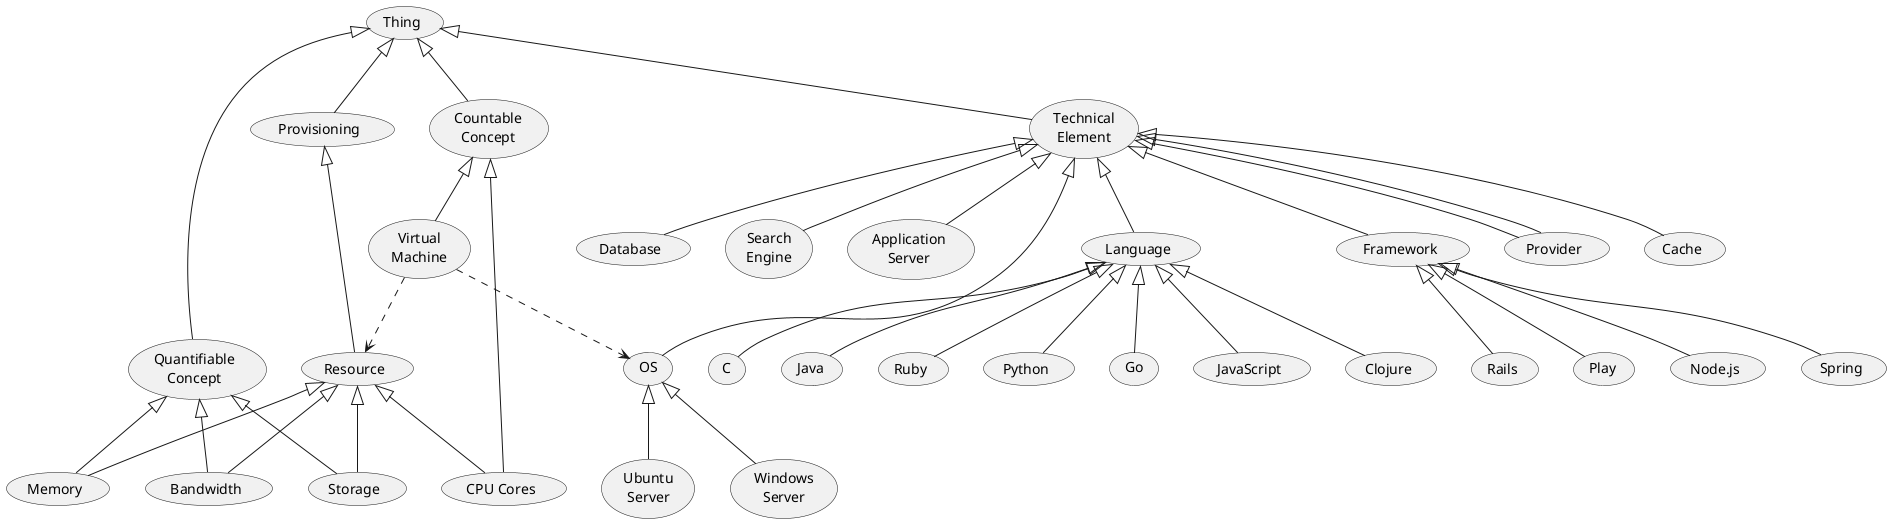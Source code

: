 @startuml

(Thing) <|-- (Countable\nConcept)
(Thing) <|-- (Technical\nElement)
(Thing) <|-- (Quantifiable\nConcept)
(Thing) <|-- (Provisioning)

(Technical\nElement) <|-- (Framework)
(Technical\nElement) <|-- (Provider)
(Technical\nElement) <|-- (Cache)
(Technical\nElement) <|-- (Database)
(Technical\nElement) <|-- (OS)
(Technical\nElement) <|-- (Search\nEngine)
(Technical\nElement) <|-- (Application\nServer)
(Technical\nElement) <|-- (Language)
(Technical\nElement) <|-- (Provider)

(Framework) <|-- (Spring)
(Framework) <|-- (Rails)
(Framework) <|-- (Play)
(Framework) <|-- (Node.js)

(Language) <|-- (Java)
(Language) <|-- (Ruby)
(Language) <|-- (Python)
(Language) <|-- (Go)
(Language) <|-- (JavaScript)
(Language) <|-- (Clojure)
(Language) <|-- (C)

(Provisioning) <|-- (Resource)
(Resource) <|-- (Memory)
(Resource) <|-- (CPU Cores)
(Resource) <|-- (Bandwidth)
(Resource) <|-- (Storage)

(Quantifiable\nConcept) <|-- (Bandwidth)
(Quantifiable\nConcept) <|-- (Storage)
(Quantifiable\nConcept) <|-- (Memory)
(Countable\nConcept) <|-- (CPU Cores)
(Countable\nConcept) <|-- (Virtual\nMachine)

(Virtual\nMachine) ..> (Resource)
(Virtual\nMachine) ..> (OS)
(OS) <|-- (Ubuntu\nServer)
(OS) <|-- (Windows\nServer)

@enduml